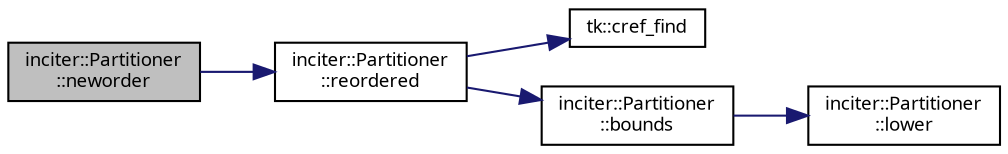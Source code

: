 digraph "inciter::Partitioner::neworder"
{
 // INTERACTIVE_SVG=YES
  bgcolor="transparent";
  edge [fontname="sans-serif",fontsize="9",labelfontname="sans-serif",labelfontsize="9"];
  node [fontname="sans-serif",fontsize="9",shape=record];
  rankdir="LR";
  Node1 [label="inciter::Partitioner\l::neworder",height=0.2,width=0.4,color="black", fillcolor="grey75", style="filled", fontcolor="black"];
  Node1 -> Node2 [color="midnightblue",fontsize="9",style="solid",fontname="sans-serif"];
  Node2 [label="inciter::Partitioner\l::reordered",height=0.2,width=0.4,color="black",URL="$classinciter_1_1_partitioner.html#a16911d97d460bf3d9d8b0a41b89a04df"];
  Node2 -> Node3 [color="midnightblue",fontsize="9",style="solid",fontname="sans-serif"];
  Node3 [label="tk::cref_find",height=0.2,width=0.4,color="black",URL="$namespacetk.html#a2e002561a68875b091a264eb2a1e5f6c"];
  Node2 -> Node4 [color="midnightblue",fontsize="9",style="solid",fontname="sans-serif"];
  Node4 [label="inciter::Partitioner\l::bounds",height=0.2,width=0.4,color="black",URL="$classinciter_1_1_partitioner.html#a126f83464b8629f87e300b79aba14844"];
  Node4 -> Node5 [color="midnightblue",fontsize="9",style="solid",fontname="sans-serif"];
  Node5 [label="inciter::Partitioner\l::lower",height=0.2,width=0.4,color="black",URL="$classinciter_1_1_partitioner.html#a1efc884c6d615bfa0df4ac0436d7dfe4"];
}

